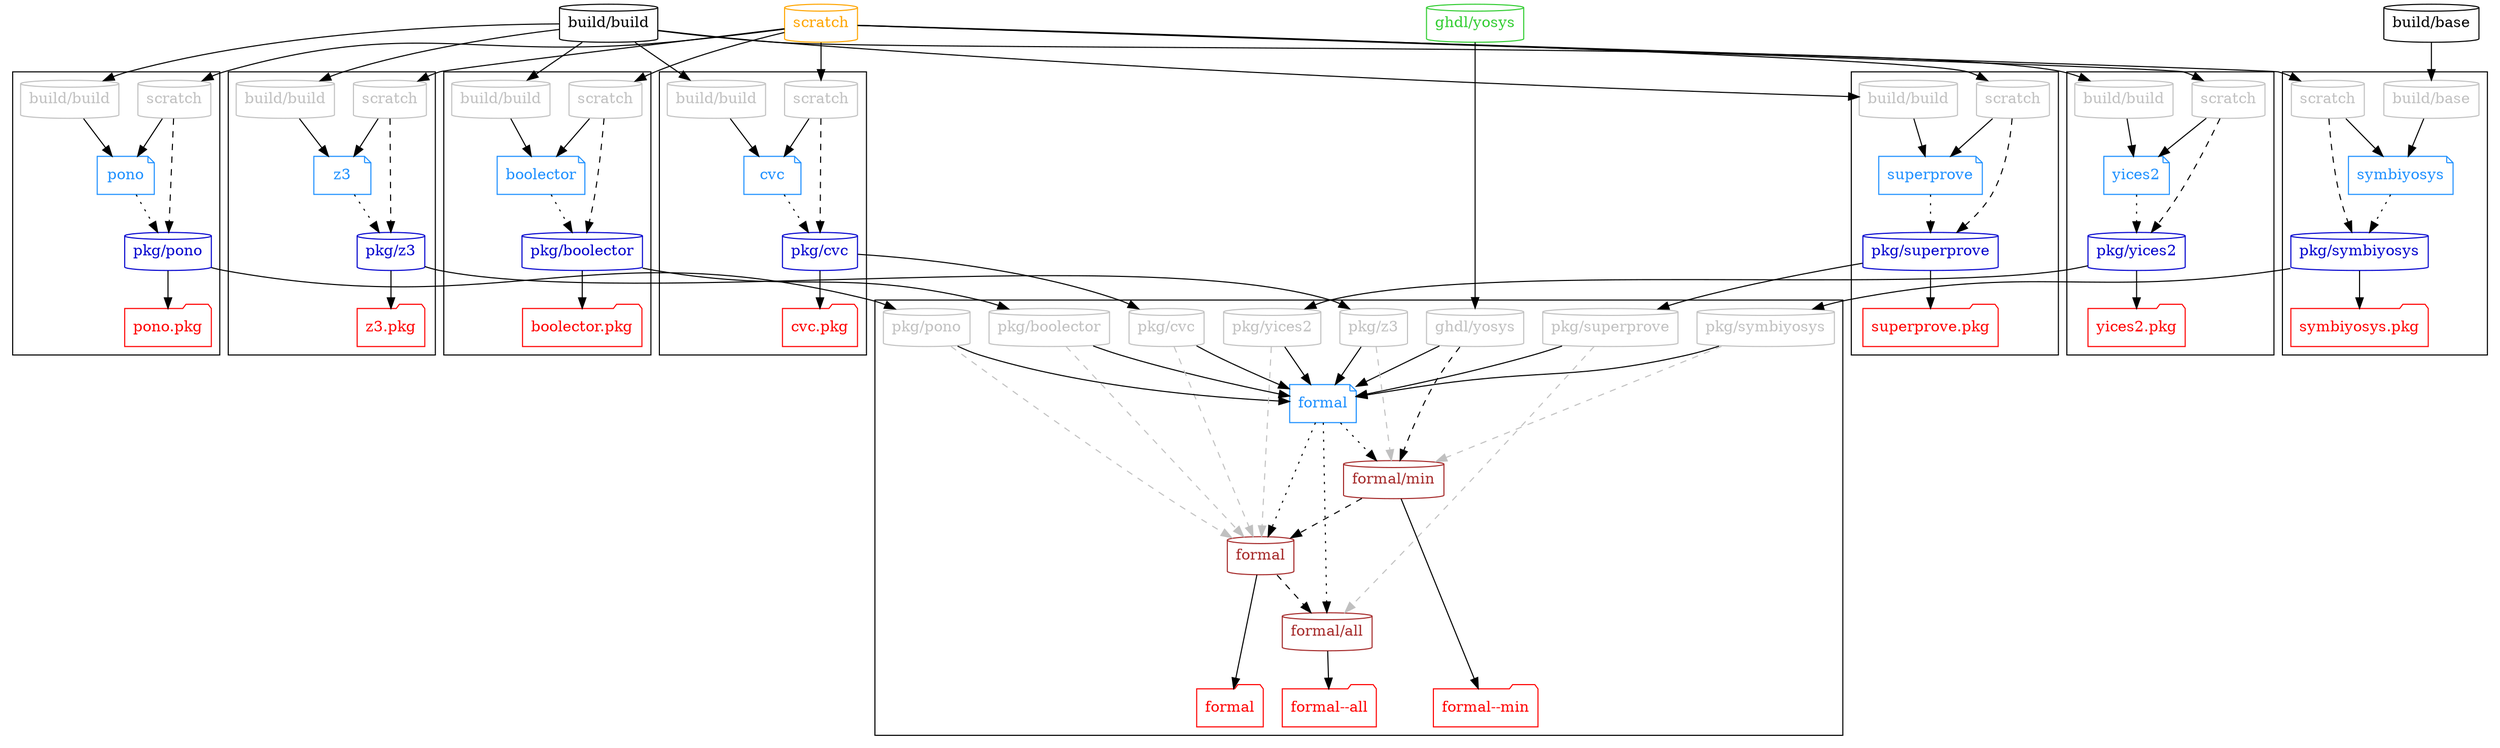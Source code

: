 # Authors:
#   Unai Martinez-Corral
#
# Copyright 2019-2021 Unai Martinez-Corral <unai.martinezcorral@ehu.eus>
#
# Licensed under the Apache License, Version 2.0 (the "License");
# you may not use this file except in compliance with the License.
# You may obtain a copy of the License at
#
#     http://www.apache.org/licenses/LICENSE-2.0
#
# Unless required by applicable law or agreed to in writing, software
# distributed under the License is distributed on an "AS IS" BASIS,
# WITHOUT WARRANTIES OR CONDITIONS OF ANY KIND, either express or implied.
# See the License for the specific language governing permissions and
# limitations under the License.
#
# SPDX-License-Identifier: Apache-2.0

digraph G {

  #splines=polyline; #curved
  newrank=true;

  # Dockerfiles

  { node [shape=note, color=dodgerblue, fontcolor=dodgerblue]
    d_boolector   [label="boolector"];
    d_pono        [label="pono"];
    d_cvc        [label="cvc"];
    d_formal      [label="formal"];
    d_superprove  [label="superprove"];
    d_symbiyosys  [label="symbiyosys"];
    d_yices2      [label="yices2"];
    d_z3          [label="z3"];
  }

  # Images

  { node [shape=cylinder]
    "build/base"
    "build/build"
    { node [color=limegreen, fontcolor=limegreen]
      "ghdl/yosys"
    }
    { node [color=mediumblue, fontcolor=mediumblue]
      "pkg/boolector"
      "pkg/cvc"
      "pkg/pono"
      "pkg/superprove"
      "pkg/symbiyosys"
      "pkg/yices2"
      "pkg/z3"
    }
    { node [color=brown, fontcolor=brown]
      "formal/min"
      "formal"
      "formal/all"
    }
  }

  # External images

  { node [shape=cylinder, color=orange, fontcolor=orange]
    "scratch"
  }

  { rank=same
    "scratch"
    "build/base"
    "build/build"
    "ghdl/yosys"
  }

  # Workflows

  subgraph cluster_boolector {
    { rank=same
      node [shape=cylinder, color=grey, fontcolor=grey]
      "p_boolector_scratch" [label="scratch"]
      "p_boolector_build/build" [label="build/build"]
    }

    d_boolector -> "pkg/boolector" [style=dotted];

    "t_pkg/boolector" [shape=folder, color=red, fontcolor=red, label="boolector.pkg"];

    "pkg/boolector" -> "t_pkg/boolector";
  }

  subgraph cluster_cvc {
    { rank=same
      node [shape=cylinder, color=grey, fontcolor=grey]
      "p_cvc_scratch" [label="scratch"]
      "p_cvc_build/build" [label="build/build"]
    }

    d_cvc -> "pkg/cvc" [style=dotted];

    "t_pkg/cvc" [shape=folder, color=red, fontcolor=red, label="cvc.pkg"];

    "pkg/cvc" -> "t_pkg/cvc";
  }

  subgraph cluster_pono {
    { rank=same
      node [shape=cylinder, color=grey, fontcolor=grey]
      "p_pono_scratch" [label="scratch"]
      "p_pono_build/build" [label="build/build"]
    }

    d_pono -> "pkg/pono" [style=dotted];

    "t_pkg/pono" [shape=folder, color=red, fontcolor=red, label="pono.pkg"];

    "pkg/pono" -> "t_pkg/pono";
  }

  subgraph cluster_superprove {
    { rank=same
      node [shape=cylinder, color=grey, fontcolor=grey]
      "p_superprove_scratch" [label="scratch"]
      "p_superprove_build/build" [label="build/build"]
    }

    d_superprove -> "pkg/superprove" [style=dotted];

    "t_pkg/superprove" [shape=folder, color=red, fontcolor=red, label="superprove.pkg"];

    "pkg/superprove" -> "t_pkg/superprove";
  }

  subgraph cluster_symbiyosys {
    { rank=same
      node [shape=cylinder, color=grey, fontcolor=grey]
      "p_symbiyosys_scratch" [label="scratch"]
      "p_symbiyosys_build/base" [label="build/base"]
    }

    d_symbiyosys -> "pkg/symbiyosys" [style=dotted];

    "t_pkg/symbiyosys" [shape=folder, color=red, fontcolor=red, label="symbiyosys.pkg"];

    "pkg/symbiyosys" -> "t_pkg/symbiyosys";
  }

  subgraph cluster_yices2 {
    { rank=same
      node [shape=cylinder, color=grey, fontcolor=grey]
      "p_yices2_scratch" [label="scratch"]
      "p_yices2_build/build" [label="build/build"]
    }

    d_yices2 -> "pkg/yices2" [style=dotted];

    "t_pkg/yices2" [shape=folder, color=red, fontcolor=red, label="yices2.pkg"];

    "pkg/yices2" -> "t_pkg/yices2";
  }

  subgraph cluster_z3 {
    { rank=same
      node [shape=cylinder, color=grey, fontcolor=grey]
      "p_z3_scratch" [label="scratch"]
      "p_z3_build/build" [label="build/build"]
    }

    d_z3 -> "pkg/z3" [style=dotted];

    "t_pkg/z3" [shape=folder, color=red, fontcolor=red, label="z3.pkg"];

    "pkg/z3" -> "t_pkg/z3";
  }

  subgraph cluster_formal {
    { rank=same
      node [shape=cylinder, color=grey, fontcolor=grey]
      "p_formal_boolector" [label="pkg/boolector"]
      "p_formal_cvc" [label="pkg/cvc"]
      "p_formal_ghdl" [label="ghdl/yosys"]
      "p_formal_pono" [label="pkg/pono"]
      "p_formal_symbiyosys" [label="pkg/symbiyosys"]
      "p_formal_superprove" [label="pkg/superprove"]
      "p_formal_z3" [label="pkg/z3"]
      "p_formal_yices2" [label="pkg/yices2"]
    }

    d_formal -> {
      "formal/min",
      "formal",
      "formal/all"
    } [style=dotted];

    { rank=same
      node [shape=folder, color=red, fontcolor=red];
      "t_formal/min" [label="formal--min"];
      "t_formal" [label="formal"];
      "t_formal/all" [label="formal--all"];
    }

    "formal/min" -> "t_formal/min";
    "formal" -> "t_formal";
    "formal/all" -> "t_formal/all";
  }

  { rank=same
    d_boolector
    d_cvc
    d_pono
    d_superprove
    d_symbiyosys
    d_yices2
    d_z3
  }

  # Dockerfile dependencies

  "build/build" -> "p_boolector_build/build" -> d_boolector;
  "scratch" -> "p_boolector_scratch" -> d_boolector;

  "build/build" -> "p_cvc_build/build" -> d_cvc;
  "scratch" -> "p_cvc_scratch" -> d_cvc;

  "ghdl/yosys" -> "p_formal_ghdl" -> d_formal;
  "pkg/symbiyosys" -> "p_formal_symbiyosys" -> d_formal;
  "pkg/boolector" -> "p_formal_boolector" -> d_formal;
  "pkg/cvc" -> "p_formal_cvc" -> d_formal;
  "pkg/pono" -> "p_formal_pono" -> d_formal;
  "pkg/yices2" -> "p_formal_yices2" -> d_formal;
  "pkg/superprove" -> "p_formal_superprove" -> d_formal;
  "pkg/z3" -> "p_formal_z3" -> d_formal;

  "build/build" -> "p_pono_build/build" -> d_pono;
  "scratch" -> "p_pono_scratch" -> d_pono;

  "build/base" -> "p_symbiyosys_build/base" -> d_symbiyosys;
  "scratch" -> "p_symbiyosys_scratch" -> d_symbiyosys;

  "build/build" -> "p_superprove_build/build" -> d_superprove;
  "scratch" -> "p_superprove_scratch" -> d_superprove;

  "build/build" -> "p_yices2_build/build" -> d_yices2;
  "scratch" -> "p_yices2_scratch" -> d_yices2;

  "build/build" -> "p_z3_build/build" -> d_z3;
  "scratch" -> "p_z3_scratch" -> d_z3;

  # Image dependencies

  { edge [style=dashed]
    "p_boolector_scratch" -> "pkg/boolector";
    "p_cvc_scratch" -> "pkg/cvc";
    "p_formal_ghdl" -> "formal/min" -> "formal" -> "formal/all";
    "p_pono_scratch" -> "pkg/pono";
    "p_superprove_scratch" -> "pkg/superprove";
    "p_symbiyosys_scratch" -> "pkg/symbiyosys";
    "p_yices2_scratch" -> "pkg/yices2";
    "p_z3_scratch" -> "pkg/z3";
  }

  { edge [style=dashed, color=grey]
    {
      "p_formal_symbiyosys",
      "p_formal_z3"
    } -> "formal/min";

    {
      "p_formal_boolector",
      "p_formal_cvc",
      "p_formal_pono",
      "p_formal_yices2"
    } -> "formal";

    {
      "p_formal_superprove"
    } -> "formal/all";
  }

}
